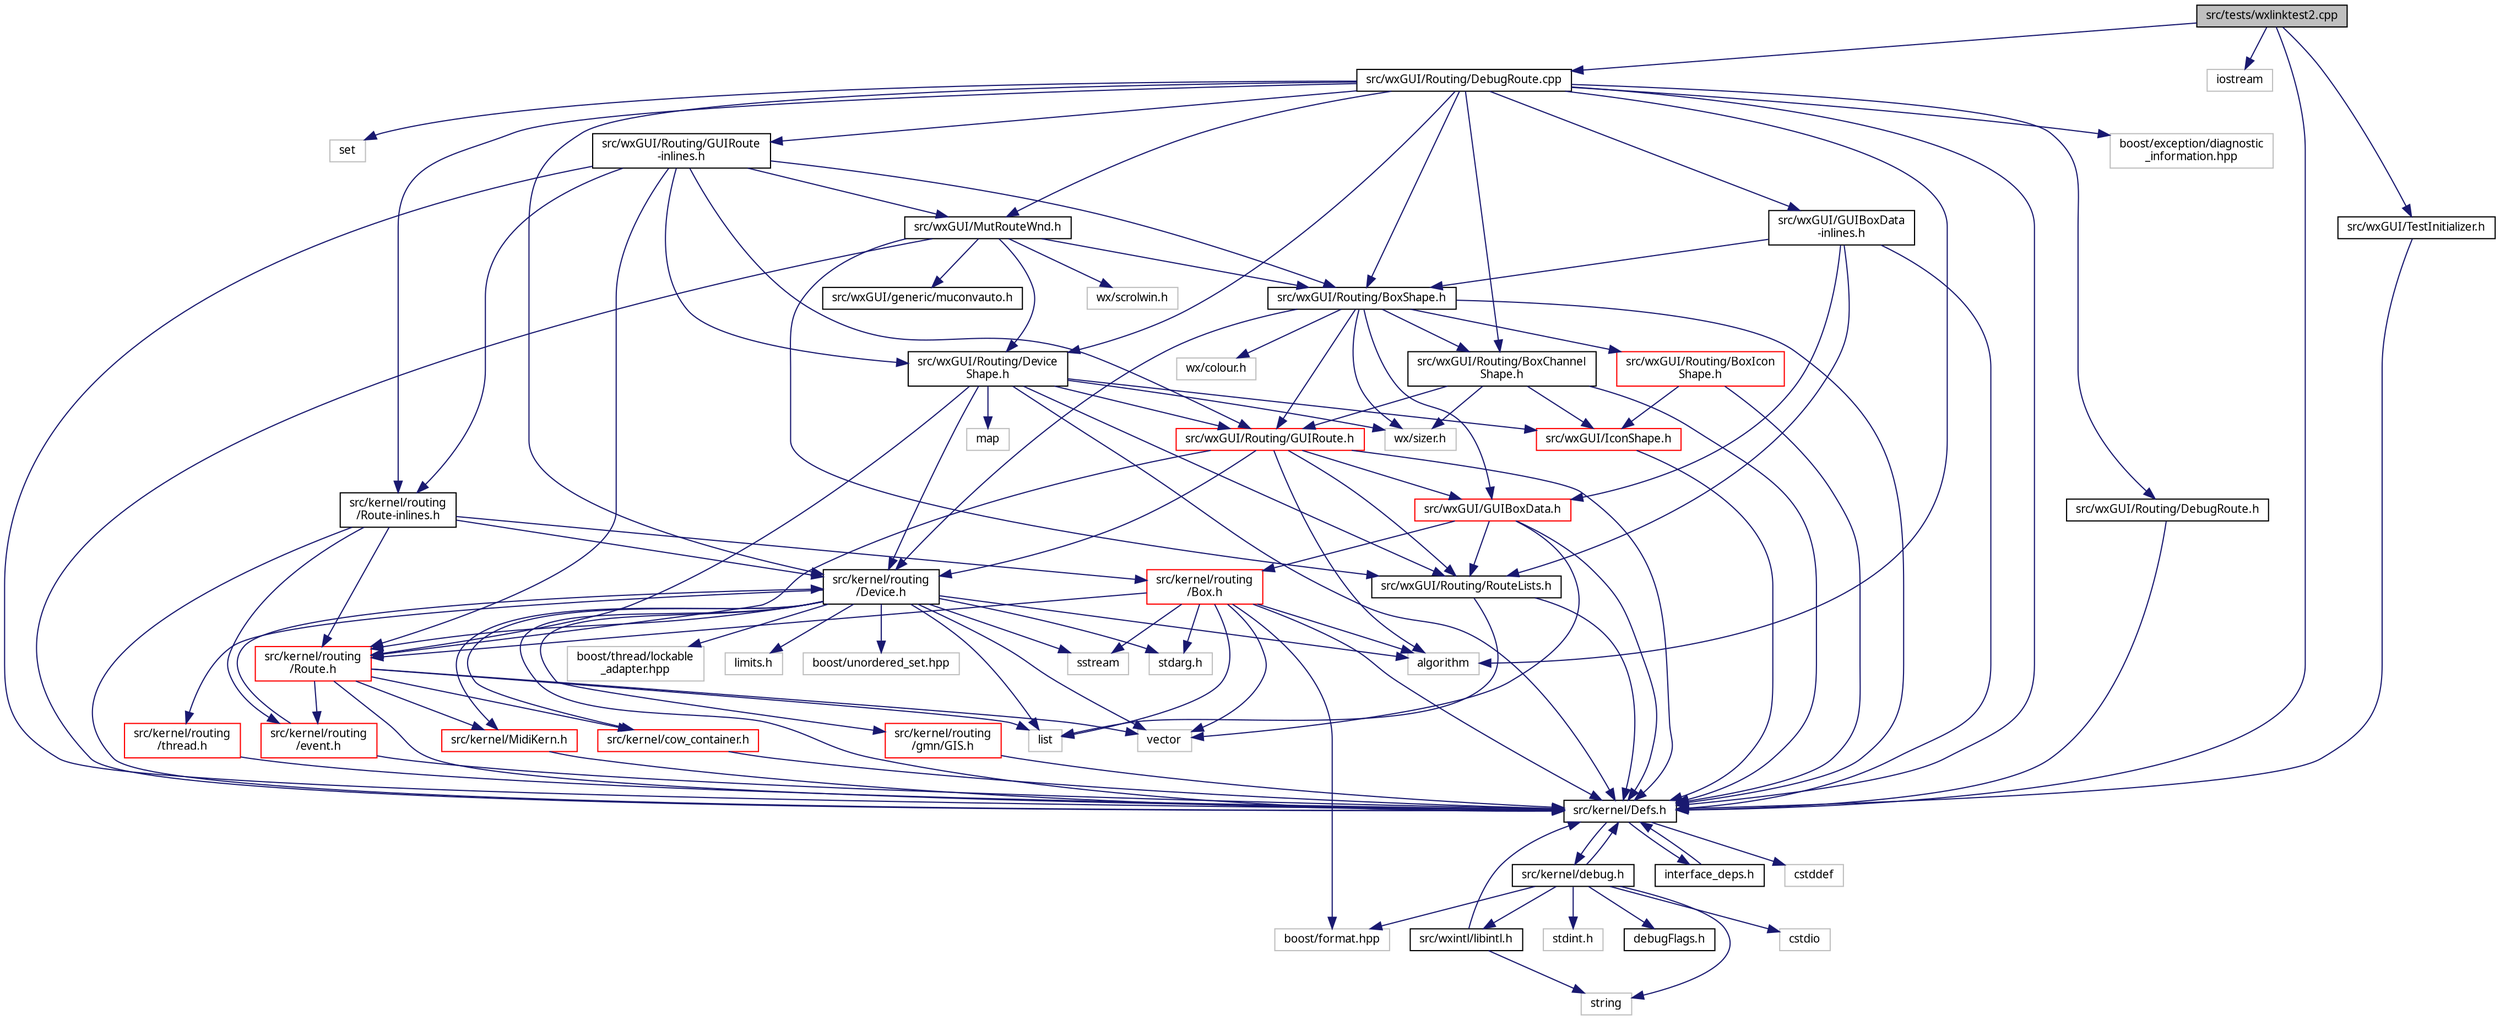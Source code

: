 digraph "src/tests/wxlinktest2.cpp"
{
  edge [fontname="Sans",fontsize="10",labelfontname="Sans",labelfontsize="10"];
  node [fontname="Sans",fontsize="10",shape=record];
  Node0 [label="src/tests/wxlinktest2.cpp",height=0.2,width=0.4,color="black", fillcolor="grey75", style="filled", fontcolor="black"];
  Node0 -> Node1 [color="midnightblue",fontsize="10",style="solid",fontname="Sans"];
  Node1 [label="src/kernel/Defs.h",height=0.2,width=0.4,color="black", fillcolor="white", style="filled",URL="$d1/d73/Defs_8h.html",tooltip="Common definitions. "];
  Node1 -> Node2 [color="midnightblue",fontsize="10",style="solid",fontname="Sans"];
  Node2 [label="interface_deps.h",height=0.2,width=0.4,color="black", fillcolor="white", style="filled",URL="$de/ddd/interface__deps_8h.html"];
  Node2 -> Node1 [color="midnightblue",fontsize="10",style="solid",fontname="Sans"];
  Node1 -> Node3 [color="midnightblue",fontsize="10",style="solid",fontname="Sans"];
  Node3 [label="cstddef",height=0.2,width=0.4,color="grey75", fillcolor="white", style="filled"];
  Node1 -> Node4 [color="midnightblue",fontsize="10",style="solid",fontname="Sans"];
  Node4 [label="src/kernel/debug.h",height=0.2,width=0.4,color="black", fillcolor="white", style="filled",URL="$db/d16/debug_8h.html"];
  Node4 -> Node1 [color="midnightblue",fontsize="10",style="solid",fontname="Sans"];
  Node4 -> Node5 [color="midnightblue",fontsize="10",style="solid",fontname="Sans"];
  Node5 [label="src/wxintl/libintl.h",height=0.2,width=0.4,color="black", fillcolor="white", style="filled",URL="$d4/d64/libintl_8h.html"];
  Node5 -> Node1 [color="midnightblue",fontsize="10",style="solid",fontname="Sans"];
  Node5 -> Node6 [color="midnightblue",fontsize="10",style="solid",fontname="Sans"];
  Node6 [label="string",height=0.2,width=0.4,color="grey75", fillcolor="white", style="filled"];
  Node4 -> Node6 [color="midnightblue",fontsize="10",style="solid",fontname="Sans"];
  Node4 -> Node7 [color="midnightblue",fontsize="10",style="solid",fontname="Sans"];
  Node7 [label="cstdio",height=0.2,width=0.4,color="grey75", fillcolor="white", style="filled"];
  Node4 -> Node8 [color="midnightblue",fontsize="10",style="solid",fontname="Sans"];
  Node8 [label="boost/format.hpp",height=0.2,width=0.4,color="grey75", fillcolor="white", style="filled"];
  Node4 -> Node9 [color="midnightblue",fontsize="10",style="solid",fontname="Sans"];
  Node9 [label="stdint.h",height=0.2,width=0.4,color="grey75", fillcolor="white", style="filled"];
  Node4 -> Node10 [color="midnightblue",fontsize="10",style="solid",fontname="Sans"];
  Node10 [label="debugFlags.h",height=0.2,width=0.4,color="black", fillcolor="white", style="filled",URL="$d4/dab/debugFlags_8h.html",tooltip="Debug flags for mutabor debug mode. "];
  Node0 -> Node11 [color="midnightblue",fontsize="10",style="solid",fontname="Sans"];
  Node11 [label="iostream",height=0.2,width=0.4,color="grey75", fillcolor="white", style="filled"];
  Node0 -> Node12 [color="midnightblue",fontsize="10",style="solid",fontname="Sans"];
  Node12 [label="src/wxGUI/TestInitializer.h",height=0.2,width=0.4,color="black", fillcolor="white", style="filled",URL="$d5/d47/TestInitializer_8h.html"];
  Node12 -> Node1 [color="midnightblue",fontsize="10",style="solid",fontname="Sans"];
  Node0 -> Node13 [color="midnightblue",fontsize="10",style="solid",fontname="Sans"];
  Node13 [label="src/wxGUI/Routing/DebugRoute.cpp",height=0.2,width=0.4,color="black", fillcolor="white", style="filled",URL="$dc/de8/wxGUI_2Routing_2DebugRoute_8cpp.html",tooltip="Debug functions for routing system. "];
  Node13 -> Node1 [color="midnightblue",fontsize="10",style="solid",fontname="Sans"];
  Node13 -> Node14 [color="midnightblue",fontsize="10",style="solid",fontname="Sans"];
  Node14 [label="src/wxGUI/Routing/DebugRoute.h",height=0.2,width=0.4,color="black", fillcolor="white", style="filled",URL="$d5/d31/DebugRoute_8h.html"];
  Node14 -> Node1 [color="midnightblue",fontsize="10",style="solid",fontname="Sans"];
  Node13 -> Node15 [color="midnightblue",fontsize="10",style="solid",fontname="Sans"];
  Node15 [label="src/kernel/routing\l/Device.h",height=0.2,width=0.4,color="black", fillcolor="white", style="filled",URL="$de/d05/Device_8h.html",tooltip="Routing. "];
  Node15 -> Node1 [color="midnightblue",fontsize="10",style="solid",fontname="Sans"];
  Node15 -> Node16 [color="midnightblue",fontsize="10",style="solid",fontname="Sans"];
  Node16 [label="src/kernel/cow_container.h",height=0.2,width=0.4,color="red", fillcolor="white", style="filled",URL="$da/d28/cow__container_8h.html",tooltip="Copy on write container. "];
  Node16 -> Node1 [color="midnightblue",fontsize="10",style="solid",fontname="Sans"];
  Node15 -> Node20 [color="midnightblue",fontsize="10",style="solid",fontname="Sans"];
  Node20 [label="src/kernel/routing\l/gmn/GIS.h",height=0.2,width=0.4,color="red", fillcolor="white", style="filled",URL="$dd/d4d/GIS_8h.html"];
  Node20 -> Node1 [color="midnightblue",fontsize="10",style="solid",fontname="Sans"];
  Node15 -> Node24 [color="midnightblue",fontsize="10",style="solid",fontname="Sans"];
  Node24 [label="src/kernel/routing\l/Route.h",height=0.2,width=0.4,color="red", fillcolor="white", style="filled",URL="$d1/d65/Route_8h.html",tooltip="Routing. "];
  Node24 -> Node1 [color="midnightblue",fontsize="10",style="solid",fontname="Sans"];
  Node24 -> Node16 [color="midnightblue",fontsize="10",style="solid",fontname="Sans"];
  Node24 -> Node25 [color="midnightblue",fontsize="10",style="solid",fontname="Sans"];
  Node25 [label="src/kernel/MidiKern.h",height=0.2,width=0.4,color="red", fillcolor="white", style="filled",URL="$da/dfd/MidiKern_8h.html"];
  Node25 -> Node1 [color="midnightblue",fontsize="10",style="solid",fontname="Sans"];
  Node24 -> Node28 [color="midnightblue",fontsize="10",style="solid",fontname="Sans"];
  Node28 [label="list",height=0.2,width=0.4,color="grey75", fillcolor="white", style="filled"];
  Node24 -> Node29 [color="midnightblue",fontsize="10",style="solid",fontname="Sans"];
  Node29 [label="vector",height=0.2,width=0.4,color="grey75", fillcolor="white", style="filled"];
  Node24 -> Node32 [color="midnightblue",fontsize="10",style="solid",fontname="Sans"];
  Node32 [label="src/kernel/routing\l/event.h",height=0.2,width=0.4,color="red", fillcolor="white", style="filled",URL="$dd/d20/event_8h.html"];
  Node32 -> Node1 [color="midnightblue",fontsize="10",style="solid",fontname="Sans"];
  Node32 -> Node15 [color="midnightblue",fontsize="10",style="solid",fontname="Sans"];
  Node15 -> Node35 [color="midnightblue",fontsize="10",style="solid",fontname="Sans"];
  Node35 [label="src/kernel/routing\l/thread.h",height=0.2,width=0.4,color="red", fillcolor="white", style="filled",URL="$db/dd5/thread_8h.html"];
  Node35 -> Node1 [color="midnightblue",fontsize="10",style="solid",fontname="Sans"];
  Node15 -> Node38 [color="midnightblue",fontsize="10",style="solid",fontname="Sans"];
  Node38 [label="boost/thread/lockable\l_adapter.hpp",height=0.2,width=0.4,color="grey75", fillcolor="white", style="filled"];
  Node15 -> Node25 [color="midnightblue",fontsize="10",style="solid",fontname="Sans"];
  Node15 -> Node29 [color="midnightblue",fontsize="10",style="solid",fontname="Sans"];
  Node15 -> Node28 [color="midnightblue",fontsize="10",style="solid",fontname="Sans"];
  Node15 -> Node39 [color="midnightblue",fontsize="10",style="solid",fontname="Sans"];
  Node39 [label="limits.h",height=0.2,width=0.4,color="grey75", fillcolor="white", style="filled"];
  Node15 -> Node40 [color="midnightblue",fontsize="10",style="solid",fontname="Sans"];
  Node40 [label="algorithm",height=0.2,width=0.4,color="grey75", fillcolor="white", style="filled"];
  Node15 -> Node41 [color="midnightblue",fontsize="10",style="solid",fontname="Sans"];
  Node41 [label="sstream",height=0.2,width=0.4,color="grey75", fillcolor="white", style="filled"];
  Node15 -> Node42 [color="midnightblue",fontsize="10",style="solid",fontname="Sans"];
  Node42 [label="stdarg.h",height=0.2,width=0.4,color="grey75", fillcolor="white", style="filled"];
  Node15 -> Node43 [color="midnightblue",fontsize="10",style="solid",fontname="Sans"];
  Node43 [label="boost/unordered_set.hpp",height=0.2,width=0.4,color="grey75", fillcolor="white", style="filled"];
  Node13 -> Node44 [color="midnightblue",fontsize="10",style="solid",fontname="Sans"];
  Node44 [label="src/kernel/routing\l/Route-inlines.h",height=0.2,width=0.4,color="black", fillcolor="white", style="filled",URL="$d2/d2c/Route-inlines_8h.html"];
  Node44 -> Node1 [color="midnightblue",fontsize="10",style="solid",fontname="Sans"];
  Node44 -> Node24 [color="midnightblue",fontsize="10",style="solid",fontname="Sans"];
  Node44 -> Node15 [color="midnightblue",fontsize="10",style="solid",fontname="Sans"];
  Node44 -> Node45 [color="midnightblue",fontsize="10",style="solid",fontname="Sans"];
  Node45 [label="src/kernel/routing\l/Box.h",height=0.2,width=0.4,color="red", fillcolor="white", style="filled",URL="$de/d0f/Box_8h.html",tooltip="Mutabor Box for C++. "];
  Node45 -> Node1 [color="midnightblue",fontsize="10",style="solid",fontname="Sans"];
  Node45 -> Node24 [color="midnightblue",fontsize="10",style="solid",fontname="Sans"];
  Node45 -> Node29 [color="midnightblue",fontsize="10",style="solid",fontname="Sans"];
  Node45 -> Node28 [color="midnightblue",fontsize="10",style="solid",fontname="Sans"];
  Node45 -> Node40 [color="midnightblue",fontsize="10",style="solid",fontname="Sans"];
  Node45 -> Node41 [color="midnightblue",fontsize="10",style="solid",fontname="Sans"];
  Node45 -> Node42 [color="midnightblue",fontsize="10",style="solid",fontname="Sans"];
  Node45 -> Node8 [color="midnightblue",fontsize="10",style="solid",fontname="Sans"];
  Node44 -> Node32 [color="midnightblue",fontsize="10",style="solid",fontname="Sans"];
  Node13 -> Node53 [color="midnightblue",fontsize="10",style="solid",fontname="Sans"];
  Node53 [label="boost/exception/diagnostic\l_information.hpp",height=0.2,width=0.4,color="grey75", fillcolor="white", style="filled"];
  Node13 -> Node54 [color="midnightblue",fontsize="10",style="solid",fontname="Sans"];
  Node54 [label="set",height=0.2,width=0.4,color="grey75", fillcolor="white", style="filled"];
  Node13 -> Node40 [color="midnightblue",fontsize="10",style="solid",fontname="Sans"];
  Node13 -> Node55 [color="midnightblue",fontsize="10",style="solid",fontname="Sans"];
  Node55 [label="src/wxGUI/Routing/Device\lShape.h",height=0.2,width=0.4,color="black", fillcolor="white", style="filled",URL="$d9/d4d/DeviceShape_8h.html",tooltip="Device shape base class for route window. "];
  Node55 -> Node1 [color="midnightblue",fontsize="10",style="solid",fontname="Sans"];
  Node55 -> Node56 [color="midnightblue",fontsize="10",style="solid",fontname="Sans"];
  Node56 [label="src/wxGUI/IconShape.h",height=0.2,width=0.4,color="red", fillcolor="white", style="filled",URL="$d5/d6f/IconShape_8h.html",tooltip="Icon shape. "];
  Node56 -> Node1 [color="midnightblue",fontsize="10",style="solid",fontname="Sans"];
  Node55 -> Node24 [color="midnightblue",fontsize="10",style="solid",fontname="Sans"];
  Node55 -> Node15 [color="midnightblue",fontsize="10",style="solid",fontname="Sans"];
  Node55 -> Node78 [color="midnightblue",fontsize="10",style="solid",fontname="Sans"];
  Node78 [label="src/wxGUI/Routing/GUIRoute.h",height=0.2,width=0.4,color="red", fillcolor="white", style="filled",URL="$d6/dfa/GUIRoute_8h.html"];
  Node78 -> Node1 [color="midnightblue",fontsize="10",style="solid",fontname="Sans"];
  Node78 -> Node15 [color="midnightblue",fontsize="10",style="solid",fontname="Sans"];
  Node78 -> Node24 [color="midnightblue",fontsize="10",style="solid",fontname="Sans"];
  Node78 -> Node95 [color="midnightblue",fontsize="10",style="solid",fontname="Sans"];
  Node95 [label="src/wxGUI/GUIBoxData.h",height=0.2,width=0.4,color="red", fillcolor="white", style="filled",URL="$d5/df7/GUIBoxData_8h.html"];
  Node95 -> Node1 [color="midnightblue",fontsize="10",style="solid",fontname="Sans"];
  Node95 -> Node45 [color="midnightblue",fontsize="10",style="solid",fontname="Sans"];
  Node95 -> Node96 [color="midnightblue",fontsize="10",style="solid",fontname="Sans"];
  Node96 [label="src/wxGUI/Routing/RouteLists.h",height=0.2,width=0.4,color="black", fillcolor="white", style="filled",URL="$d4/d70/RouteLists_8h.html"];
  Node96 -> Node1 [color="midnightblue",fontsize="10",style="solid",fontname="Sans"];
  Node96 -> Node28 [color="midnightblue",fontsize="10",style="solid",fontname="Sans"];
  Node95 -> Node29 [color="midnightblue",fontsize="10",style="solid",fontname="Sans"];
  Node78 -> Node96 [color="midnightblue",fontsize="10",style="solid",fontname="Sans"];
  Node78 -> Node40 [color="midnightblue",fontsize="10",style="solid",fontname="Sans"];
  Node55 -> Node96 [color="midnightblue",fontsize="10",style="solid",fontname="Sans"];
  Node55 -> Node106 [color="midnightblue",fontsize="10",style="solid",fontname="Sans"];
  Node106 [label="map",height=0.2,width=0.4,color="grey75", fillcolor="white", style="filled"];
  Node55 -> Node107 [color="midnightblue",fontsize="10",style="solid",fontname="Sans"];
  Node107 [label="wx/sizer.h",height=0.2,width=0.4,color="grey75", fillcolor="white", style="filled"];
  Node13 -> Node108 [color="midnightblue",fontsize="10",style="solid",fontname="Sans"];
  Node108 [label="src/wxGUI/MutRouteWnd.h",height=0.2,width=0.4,color="black", fillcolor="white", style="filled",URL="$d3/dd7/MutRouteWnd_8h.html"];
  Node108 -> Node1 [color="midnightblue",fontsize="10",style="solid",fontname="Sans"];
  Node108 -> Node96 [color="midnightblue",fontsize="10",style="solid",fontname="Sans"];
  Node108 -> Node100 [color="midnightblue",fontsize="10",style="solid",fontname="Sans"];
  Node100 [label="src/wxGUI/generic/muconvauto.h",height=0.2,width=0.4,color="black", fillcolor="white", style="filled",URL="$d1/dcd/muconvauto_8h.html",tooltip="Automatic Character set detection and conversion. "];
  Node108 -> Node55 [color="midnightblue",fontsize="10",style="solid",fontname="Sans"];
  Node108 -> Node109 [color="midnightblue",fontsize="10",style="solid",fontname="Sans"];
  Node109 [label="src/wxGUI/Routing/BoxShape.h",height=0.2,width=0.4,color="black", fillcolor="white", style="filled",URL="$d9/d49/BoxShape_8h.html",tooltip="Box shape for route window. "];
  Node109 -> Node1 [color="midnightblue",fontsize="10",style="solid",fontname="Sans"];
  Node109 -> Node95 [color="midnightblue",fontsize="10",style="solid",fontname="Sans"];
  Node109 -> Node78 [color="midnightblue",fontsize="10",style="solid",fontname="Sans"];
  Node109 -> Node110 [color="midnightblue",fontsize="10",style="solid",fontname="Sans"];
  Node110 [label="src/wxGUI/Routing/BoxChannel\lShape.h",height=0.2,width=0.4,color="black", fillcolor="white", style="filled",URL="$d6/d68/BoxChannelShape_8h.html",tooltip="Box shape for route window. "];
  Node110 -> Node1 [color="midnightblue",fontsize="10",style="solid",fontname="Sans"];
  Node110 -> Node78 [color="midnightblue",fontsize="10",style="solid",fontname="Sans"];
  Node110 -> Node56 [color="midnightblue",fontsize="10",style="solid",fontname="Sans"];
  Node110 -> Node107 [color="midnightblue",fontsize="10",style="solid",fontname="Sans"];
  Node109 -> Node111 [color="midnightblue",fontsize="10",style="solid",fontname="Sans"];
  Node111 [label="src/wxGUI/Routing/BoxIcon\lShape.h",height=0.2,width=0.4,color="red", fillcolor="white", style="filled",URL="$d2/de0/BoxIconShape_8h.html",tooltip="Box icon shape for route window. "];
  Node111 -> Node1 [color="midnightblue",fontsize="10",style="solid",fontname="Sans"];
  Node111 -> Node56 [color="midnightblue",fontsize="10",style="solid",fontname="Sans"];
  Node109 -> Node15 [color="midnightblue",fontsize="10",style="solid",fontname="Sans"];
  Node109 -> Node113 [color="midnightblue",fontsize="10",style="solid",fontname="Sans"];
  Node113 [label="wx/colour.h",height=0.2,width=0.4,color="grey75", fillcolor="white", style="filled"];
  Node109 -> Node107 [color="midnightblue",fontsize="10",style="solid",fontname="Sans"];
  Node108 -> Node114 [color="midnightblue",fontsize="10",style="solid",fontname="Sans"];
  Node114 [label="wx/scrolwin.h",height=0.2,width=0.4,color="grey75", fillcolor="white", style="filled"];
  Node13 -> Node109 [color="midnightblue",fontsize="10",style="solid",fontname="Sans"];
  Node13 -> Node115 [color="midnightblue",fontsize="10",style="solid",fontname="Sans"];
  Node115 [label="src/wxGUI/Routing/GUIRoute\l-inlines.h",height=0.2,width=0.4,color="black", fillcolor="white", style="filled",URL="$d2/d73/GUIRoute-inlines_8h.html"];
  Node115 -> Node1 [color="midnightblue",fontsize="10",style="solid",fontname="Sans"];
  Node115 -> Node24 [color="midnightblue",fontsize="10",style="solid",fontname="Sans"];
  Node115 -> Node78 [color="midnightblue",fontsize="10",style="solid",fontname="Sans"];
  Node115 -> Node109 [color="midnightblue",fontsize="10",style="solid",fontname="Sans"];
  Node115 -> Node55 [color="midnightblue",fontsize="10",style="solid",fontname="Sans"];
  Node115 -> Node108 [color="midnightblue",fontsize="10",style="solid",fontname="Sans"];
  Node115 -> Node44 [color="midnightblue",fontsize="10",style="solid",fontname="Sans"];
  Node13 -> Node110 [color="midnightblue",fontsize="10",style="solid",fontname="Sans"];
  Node13 -> Node116 [color="midnightblue",fontsize="10",style="solid",fontname="Sans"];
  Node116 [label="src/wxGUI/GUIBoxData\l-inlines.h",height=0.2,width=0.4,color="black", fillcolor="white", style="filled",URL="$d5/d12/GUIBoxData-inlines_8h.html"];
  Node116 -> Node1 [color="midnightblue",fontsize="10",style="solid",fontname="Sans"];
  Node116 -> Node96 [color="midnightblue",fontsize="10",style="solid",fontname="Sans"];
  Node116 -> Node95 [color="midnightblue",fontsize="10",style="solid",fontname="Sans"];
  Node116 -> Node109 [color="midnightblue",fontsize="10",style="solid",fontname="Sans"];
}
